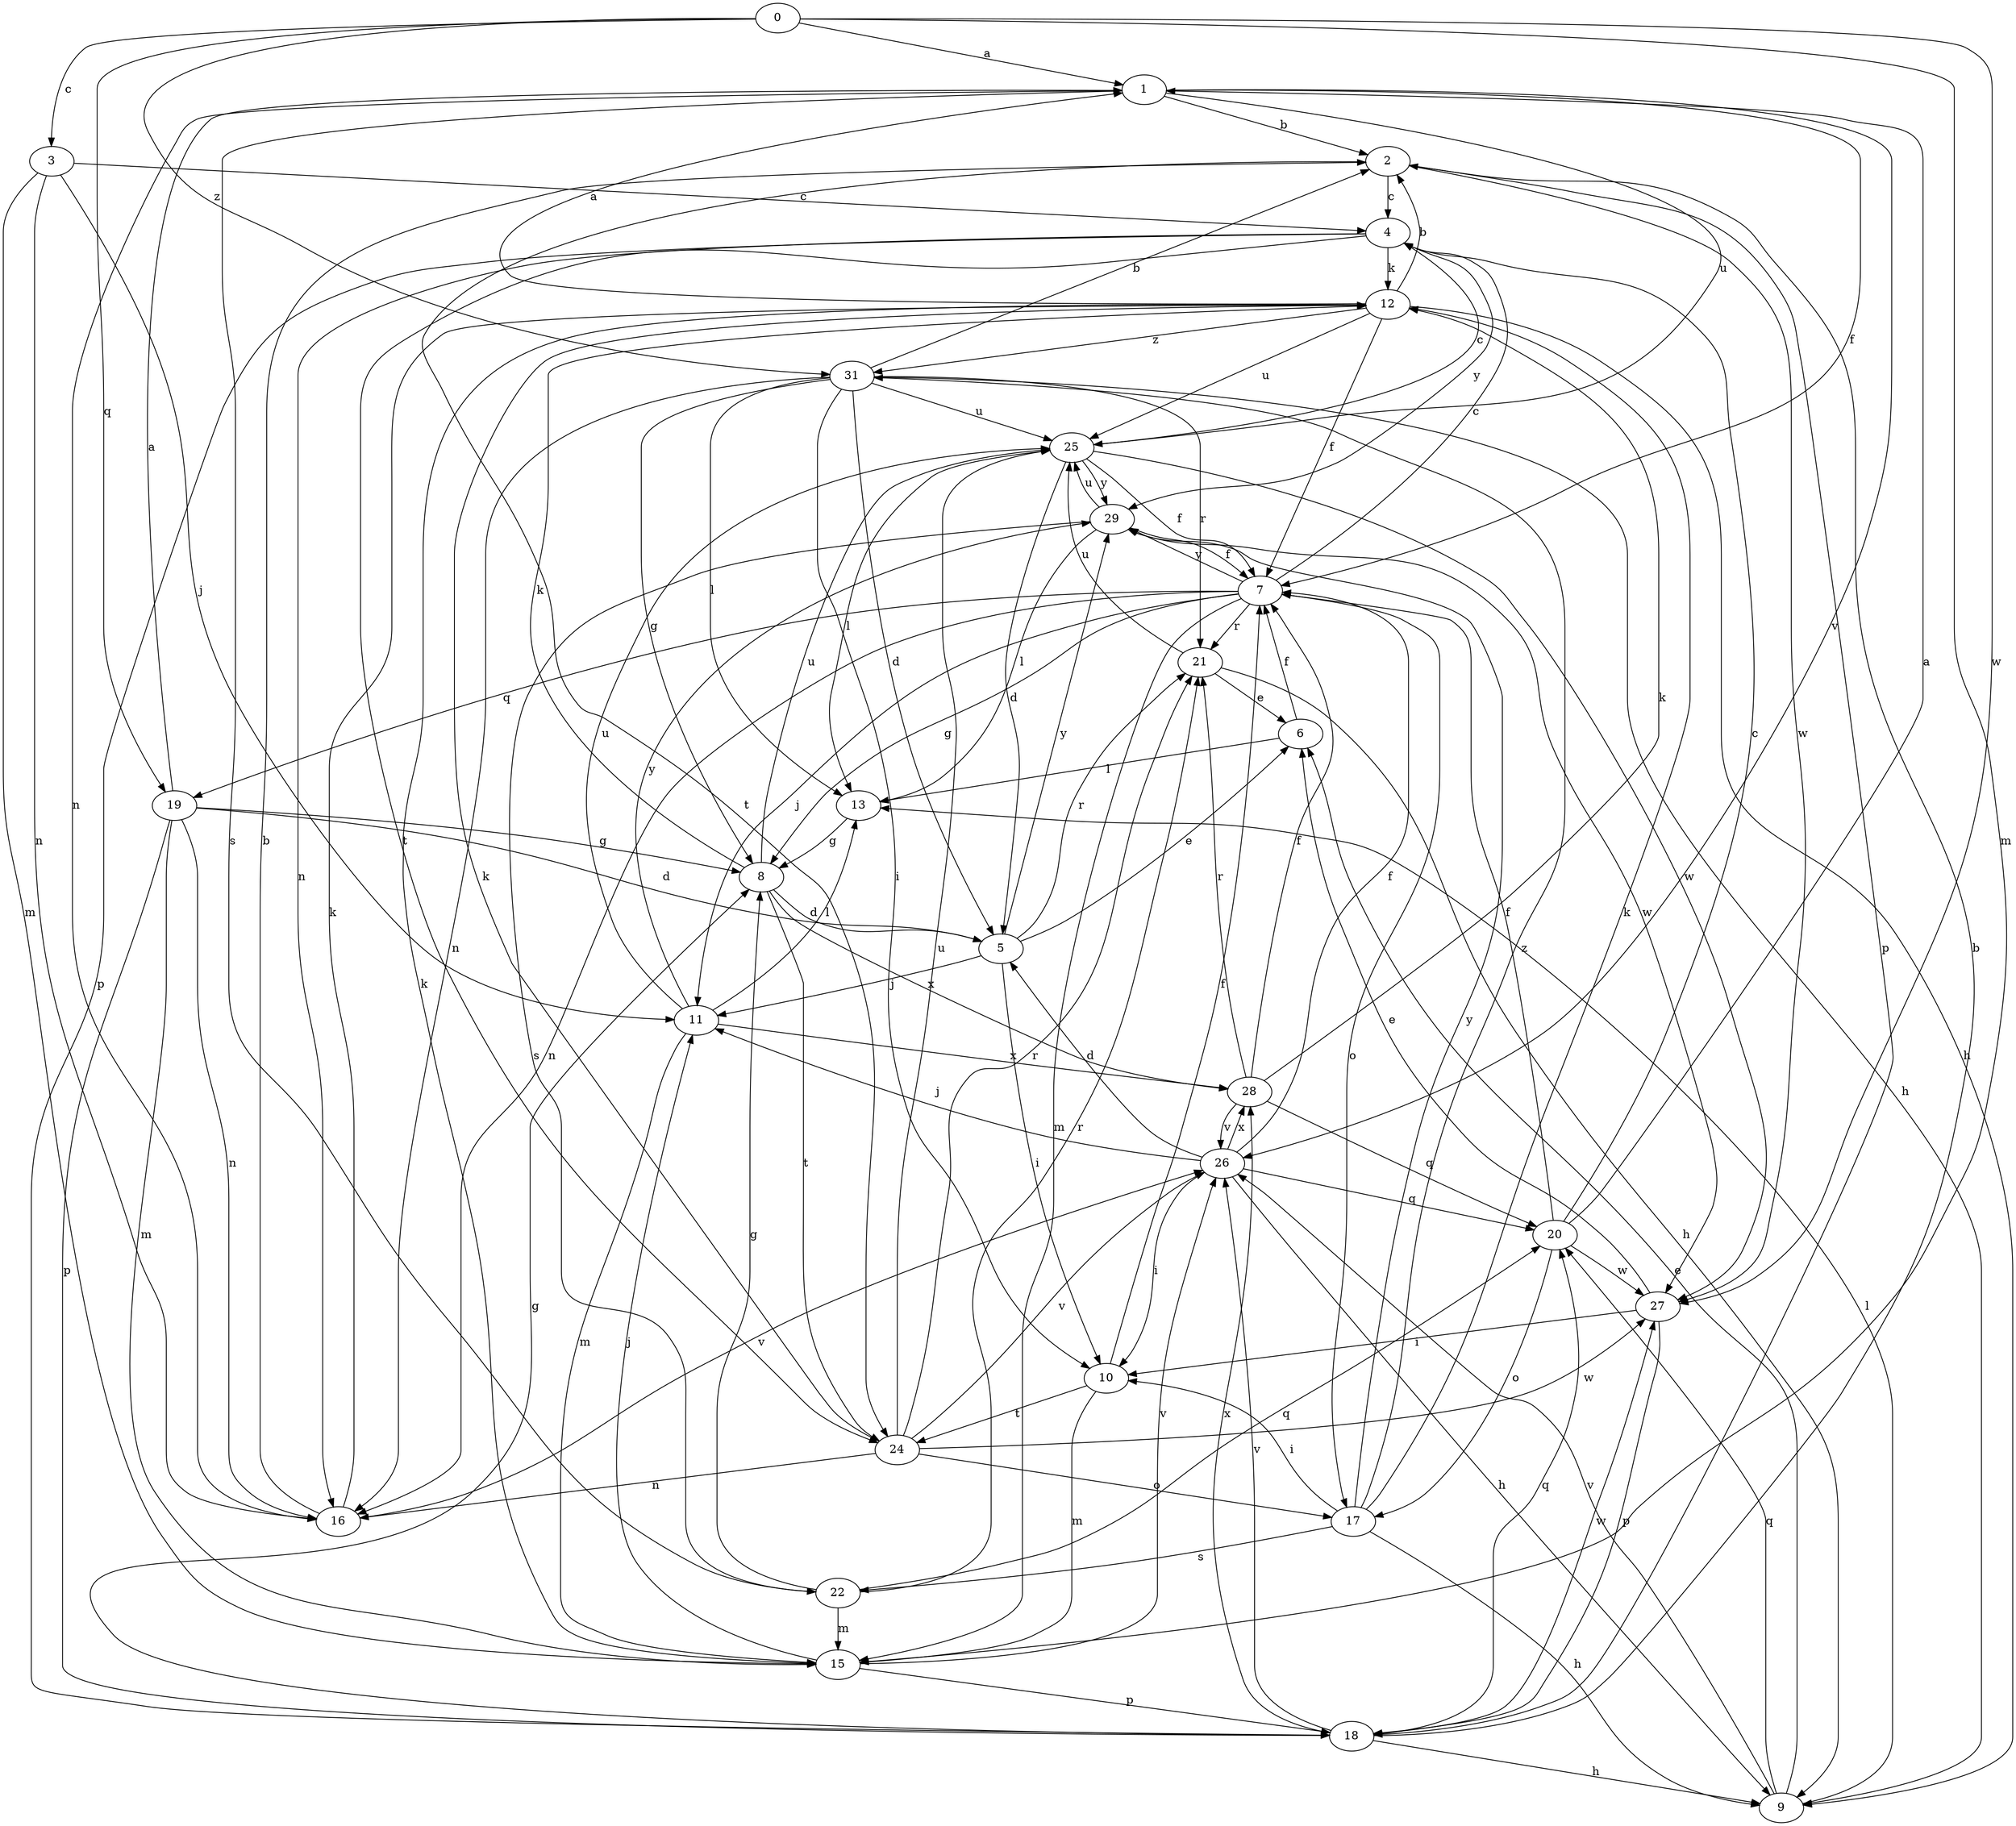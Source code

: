 strict digraph  {
0;
1;
2;
3;
4;
5;
6;
7;
8;
9;
10;
11;
12;
13;
15;
16;
17;
18;
19;
20;
21;
22;
24;
25;
26;
27;
28;
29;
31;
0 -> 1  [label=a];
0 -> 3  [label=c];
0 -> 15  [label=m];
0 -> 19  [label=q];
0 -> 27  [label=w];
0 -> 31  [label=z];
1 -> 2  [label=b];
1 -> 7  [label=f];
1 -> 16  [label=n];
1 -> 22  [label=s];
1 -> 25  [label=u];
1 -> 26  [label=v];
2 -> 4  [label=c];
2 -> 18  [label=p];
2 -> 24  [label=t];
2 -> 27  [label=w];
3 -> 4  [label=c];
3 -> 11  [label=j];
3 -> 15  [label=m];
3 -> 16  [label=n];
4 -> 12  [label=k];
4 -> 16  [label=n];
4 -> 18  [label=p];
4 -> 24  [label=t];
4 -> 29  [label=y];
5 -> 6  [label=e];
5 -> 10  [label=i];
5 -> 11  [label=j];
5 -> 21  [label=r];
5 -> 29  [label=y];
6 -> 7  [label=f];
6 -> 13  [label=l];
7 -> 4  [label=c];
7 -> 8  [label=g];
7 -> 11  [label=j];
7 -> 15  [label=m];
7 -> 16  [label=n];
7 -> 17  [label=o];
7 -> 19  [label=q];
7 -> 21  [label=r];
7 -> 29  [label=y];
8 -> 5  [label=d];
8 -> 12  [label=k];
8 -> 24  [label=t];
8 -> 25  [label=u];
8 -> 28  [label=x];
9 -> 6  [label=e];
9 -> 13  [label=l];
9 -> 20  [label=q];
9 -> 26  [label=v];
10 -> 7  [label=f];
10 -> 15  [label=m];
10 -> 24  [label=t];
11 -> 13  [label=l];
11 -> 15  [label=m];
11 -> 25  [label=u];
11 -> 28  [label=x];
11 -> 29  [label=y];
12 -> 1  [label=a];
12 -> 2  [label=b];
12 -> 7  [label=f];
12 -> 9  [label=h];
12 -> 25  [label=u];
12 -> 31  [label=z];
13 -> 8  [label=g];
15 -> 11  [label=j];
15 -> 12  [label=k];
15 -> 18  [label=p];
15 -> 26  [label=v];
16 -> 2  [label=b];
16 -> 12  [label=k];
16 -> 26  [label=v];
17 -> 9  [label=h];
17 -> 10  [label=i];
17 -> 12  [label=k];
17 -> 22  [label=s];
17 -> 29  [label=y];
17 -> 31  [label=z];
18 -> 2  [label=b];
18 -> 8  [label=g];
18 -> 9  [label=h];
18 -> 20  [label=q];
18 -> 26  [label=v];
18 -> 27  [label=w];
18 -> 28  [label=x];
19 -> 1  [label=a];
19 -> 5  [label=d];
19 -> 8  [label=g];
19 -> 15  [label=m];
19 -> 16  [label=n];
19 -> 18  [label=p];
20 -> 1  [label=a];
20 -> 4  [label=c];
20 -> 7  [label=f];
20 -> 17  [label=o];
20 -> 27  [label=w];
21 -> 6  [label=e];
21 -> 9  [label=h];
21 -> 25  [label=u];
22 -> 8  [label=g];
22 -> 15  [label=m];
22 -> 20  [label=q];
22 -> 21  [label=r];
24 -> 12  [label=k];
24 -> 16  [label=n];
24 -> 17  [label=o];
24 -> 21  [label=r];
24 -> 25  [label=u];
24 -> 26  [label=v];
24 -> 27  [label=w];
25 -> 4  [label=c];
25 -> 5  [label=d];
25 -> 7  [label=f];
25 -> 13  [label=l];
25 -> 27  [label=w];
25 -> 29  [label=y];
26 -> 5  [label=d];
26 -> 7  [label=f];
26 -> 9  [label=h];
26 -> 10  [label=i];
26 -> 11  [label=j];
26 -> 20  [label=q];
26 -> 28  [label=x];
27 -> 6  [label=e];
27 -> 10  [label=i];
27 -> 18  [label=p];
28 -> 7  [label=f];
28 -> 12  [label=k];
28 -> 20  [label=q];
28 -> 21  [label=r];
28 -> 26  [label=v];
29 -> 7  [label=f];
29 -> 13  [label=l];
29 -> 22  [label=s];
29 -> 25  [label=u];
29 -> 27  [label=w];
31 -> 2  [label=b];
31 -> 5  [label=d];
31 -> 8  [label=g];
31 -> 9  [label=h];
31 -> 10  [label=i];
31 -> 13  [label=l];
31 -> 16  [label=n];
31 -> 21  [label=r];
31 -> 25  [label=u];
}
